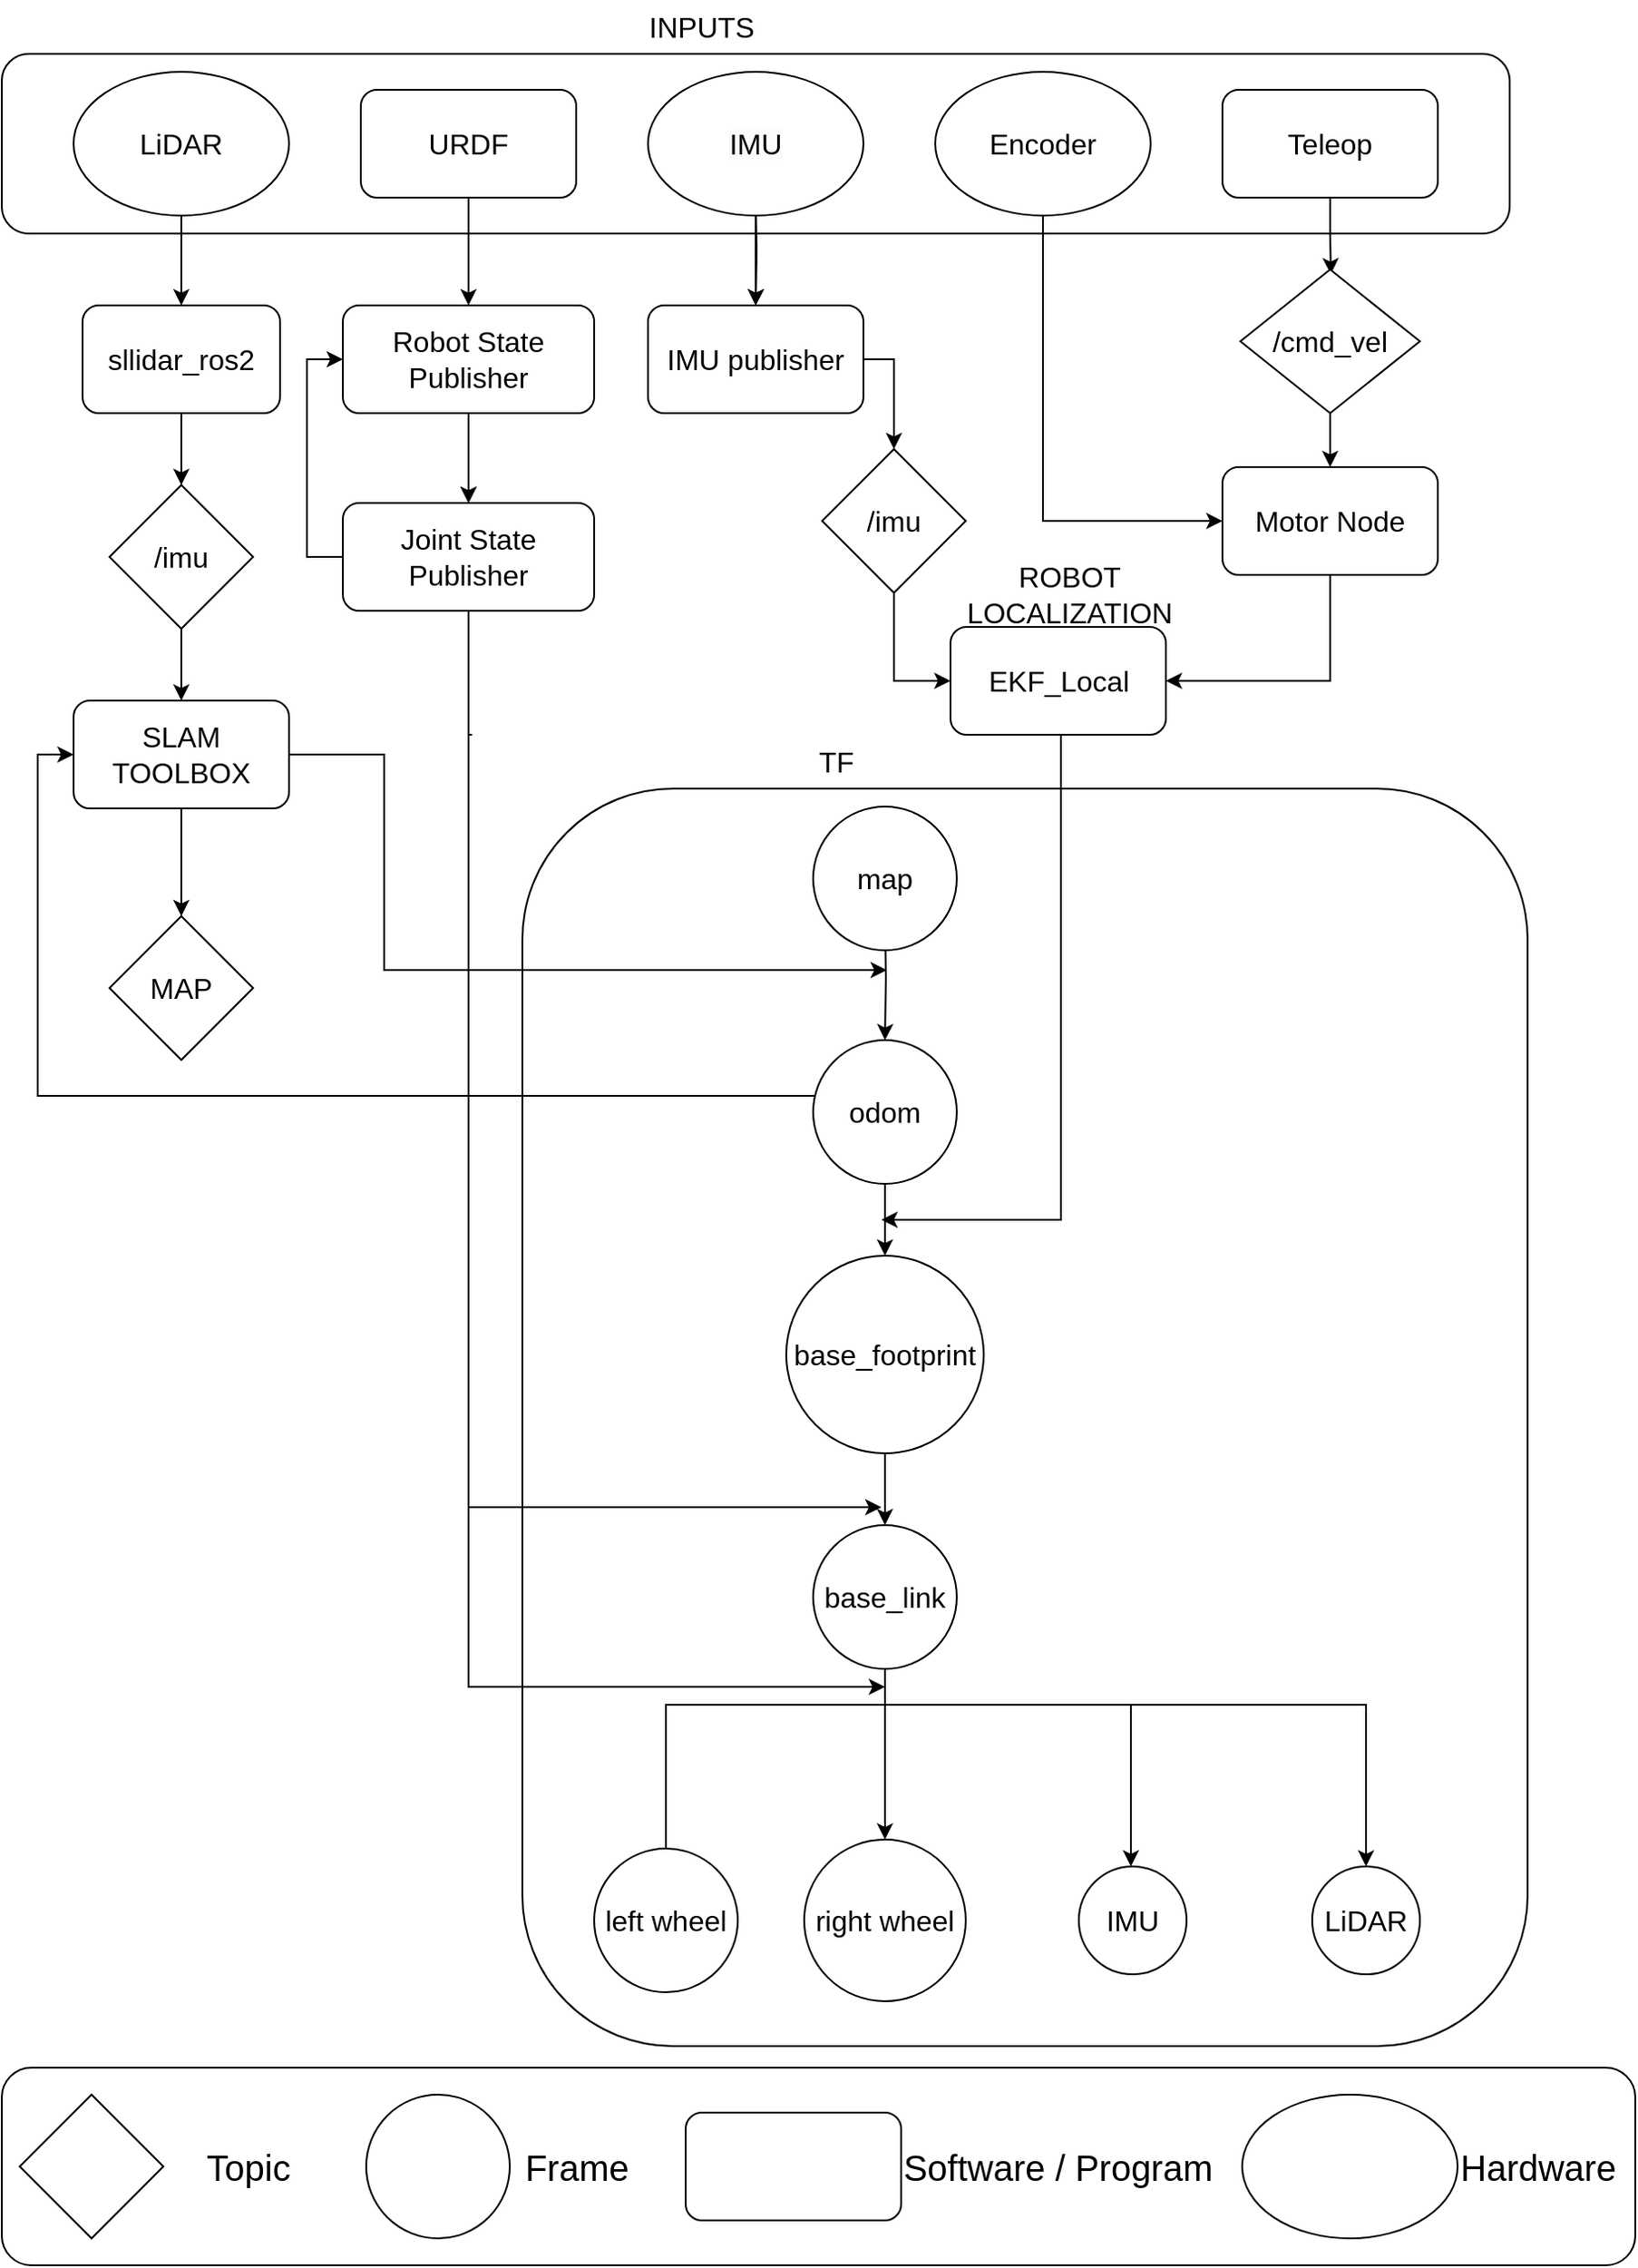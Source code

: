 <mxfile version="26.0.6">
  <diagram name="Page-1" id="_wsUxR4OqydgV3sZf0ae">
    <mxGraphModel dx="3290" dy="2446" grid="1" gridSize="10" guides="1" tooltips="1" connect="1" arrows="1" fold="1" page="1" pageScale="1" pageWidth="850" pageHeight="1100" math="0" shadow="0">
      <root>
        <mxCell id="0" />
        <mxCell id="1" parent="0" />
        <mxCell id="bJowuLBQJqoFZH2iHhly-1" value="" style="rounded=1;whiteSpace=wrap;html=1;fontSize=16;" parent="1" vertex="1">
          <mxGeometry x="-840" y="-1070" width="840" height="100" as="geometry" />
        </mxCell>
        <mxCell id="bJowuLBQJqoFZH2iHhly-2" value="Teleop" style="rounded=1;whiteSpace=wrap;html=1;fontSize=16;" parent="1" vertex="1">
          <mxGeometry x="-160" y="-1050" width="120" height="60" as="geometry" />
        </mxCell>
        <mxCell id="bJowuLBQJqoFZH2iHhly-43" style="edgeStyle=orthogonalEdgeStyle;rounded=0;orthogonalLoop=1;jettySize=auto;html=1;exitX=0.5;exitY=1;exitDx=0;exitDy=0;entryX=0;entryY=0.5;entryDx=0;entryDy=0;fontSize=16;" parent="1" source="G4_1-E2M1L34-9DnenEh-3" target="bJowuLBQJqoFZH2iHhly-7" edge="1">
          <mxGeometry relative="1" as="geometry">
            <mxPoint x="-260" y="-990" as="sourcePoint" />
          </mxGeometry>
        </mxCell>
        <mxCell id="bJowuLBQJqoFZH2iHhly-21" value="" style="edgeStyle=orthogonalEdgeStyle;rounded=0;orthogonalLoop=1;jettySize=auto;html=1;fontSize=16;" parent="1" target="bJowuLBQJqoFZH2iHhly-20" edge="1">
          <mxGeometry relative="1" as="geometry">
            <mxPoint x="-420" y="-990" as="sourcePoint" />
          </mxGeometry>
        </mxCell>
        <mxCell id="bJowuLBQJqoFZH2iHhly-36" value="" style="edgeStyle=orthogonalEdgeStyle;rounded=0;orthogonalLoop=1;jettySize=auto;html=1;fontSize=16;exitX=0.5;exitY=1;exitDx=0;exitDy=0;" parent="1" source="G4_1-E2M1L34-9DnenEh-2" target="bJowuLBQJqoFZH2iHhly-35" edge="1">
          <mxGeometry relative="1" as="geometry">
            <mxPoint x="-740" y="-990" as="sourcePoint" />
          </mxGeometry>
        </mxCell>
        <mxCell id="bJowuLBQJqoFZH2iHhly-25" value="" style="edgeStyle=orthogonalEdgeStyle;rounded=0;orthogonalLoop=1;jettySize=auto;html=1;fontSize=16;" parent="1" source="bJowuLBQJqoFZH2iHhly-6" target="bJowuLBQJqoFZH2iHhly-24" edge="1">
          <mxGeometry relative="1" as="geometry" />
        </mxCell>
        <mxCell id="bJowuLBQJqoFZH2iHhly-6" value="URDF" style="rounded=1;whiteSpace=wrap;html=1;fontSize=16;" parent="1" vertex="1">
          <mxGeometry x="-640" y="-1050" width="120" height="60" as="geometry" />
        </mxCell>
        <mxCell id="bJowuLBQJqoFZH2iHhly-22" style="edgeStyle=orthogonalEdgeStyle;rounded=0;orthogonalLoop=1;jettySize=auto;html=1;exitX=0.5;exitY=1;exitDx=0;exitDy=0;entryX=1;entryY=0.5;entryDx=0;entryDy=0;fontSize=16;" parent="1" source="bJowuLBQJqoFZH2iHhly-7" target="bJowuLBQJqoFZH2iHhly-10" edge="1">
          <mxGeometry relative="1" as="geometry" />
        </mxCell>
        <mxCell id="bJowuLBQJqoFZH2iHhly-7" value="Motor Node" style="whiteSpace=wrap;html=1;rounded=1;fontSize=16;" parent="1" vertex="1">
          <mxGeometry x="-160" y="-840" width="120" height="60" as="geometry" />
        </mxCell>
        <mxCell id="bJowuLBQJqoFZH2iHhly-8" value="" style="edgeStyle=orthogonalEdgeStyle;rounded=0;orthogonalLoop=1;jettySize=auto;html=1;fontSize=16;entryX=0.504;entryY=0.033;entryDx=0;entryDy=0;entryPerimeter=0;" parent="1" source="bJowuLBQJqoFZH2iHhly-2" target="G4_1-E2M1L34-9DnenEh-30" edge="1">
          <mxGeometry relative="1" as="geometry" />
        </mxCell>
        <mxCell id="bJowuLBQJqoFZH2iHhly-10" value="EKF_Local" style="rounded=1;whiteSpace=wrap;html=1;fontSize=16;" parent="1" vertex="1">
          <mxGeometry x="-311.5" y="-751" width="120" height="60" as="geometry" />
        </mxCell>
        <mxCell id="bJowuLBQJqoFZH2iHhly-15" value="INPUTS" style="text;html=1;align=center;verticalAlign=middle;whiteSpace=wrap;rounded=0;fontSize=16;" parent="1" vertex="1">
          <mxGeometry x="-480" y="-1100" width="60" height="30" as="geometry" />
        </mxCell>
        <mxCell id="bJowuLBQJqoFZH2iHhly-16" value="ROBOT LOCALIZATION" style="text;html=1;align=center;verticalAlign=middle;whiteSpace=wrap;rounded=0;fontSize=16;" parent="1" vertex="1">
          <mxGeometry x="-330" y="-784" width="170" height="30" as="geometry" />
        </mxCell>
        <mxCell id="bJowuLBQJqoFZH2iHhly-44" style="edgeStyle=orthogonalEdgeStyle;rounded=0;orthogonalLoop=1;jettySize=auto;html=1;exitX=1;exitY=0.5;exitDx=0;exitDy=0;entryX=0.5;entryY=0;entryDx=0;entryDy=0;fontSize=16;" parent="1" source="bJowuLBQJqoFZH2iHhly-20" target="G4_1-E2M1L34-9DnenEh-28" edge="1">
          <mxGeometry relative="1" as="geometry">
            <Array as="points">
              <mxPoint x="-343" y="-900" />
            </Array>
          </mxGeometry>
        </mxCell>
        <mxCell id="bJowuLBQJqoFZH2iHhly-20" value="IMU publisher" style="whiteSpace=wrap;html=1;rounded=1;fontSize=16;" parent="1" vertex="1">
          <mxGeometry x="-480" y="-930" width="120" height="60" as="geometry" />
        </mxCell>
        <mxCell id="bJowuLBQJqoFZH2iHhly-27" value="" style="edgeStyle=orthogonalEdgeStyle;rounded=0;orthogonalLoop=1;jettySize=auto;html=1;fontSize=16;" parent="1" source="bJowuLBQJqoFZH2iHhly-24" target="bJowuLBQJqoFZH2iHhly-26" edge="1">
          <mxGeometry relative="1" as="geometry" />
        </mxCell>
        <mxCell id="bJowuLBQJqoFZH2iHhly-24" value="Robot State Publisher" style="whiteSpace=wrap;html=1;rounded=1;fontSize=16;" parent="1" vertex="1">
          <mxGeometry x="-650" y="-930" width="140" height="60" as="geometry" />
        </mxCell>
        <mxCell id="bJowuLBQJqoFZH2iHhly-29" style="edgeStyle=orthogonalEdgeStyle;rounded=0;orthogonalLoop=1;jettySize=auto;html=1;exitX=0;exitY=0.5;exitDx=0;exitDy=0;entryX=0;entryY=0.5;entryDx=0;entryDy=0;fontSize=16;" parent="1" source="bJowuLBQJqoFZH2iHhly-26" target="bJowuLBQJqoFZH2iHhly-24" edge="1">
          <mxGeometry relative="1" as="geometry" />
        </mxCell>
        <mxCell id="bJowuLBQJqoFZH2iHhly-28" style="edgeStyle=orthogonalEdgeStyle;rounded=0;orthogonalLoop=1;jettySize=auto;html=1;exitX=0.5;exitY=1;exitDx=0;exitDy=0;fontSize=16;" parent="1" edge="1">
          <mxGeometry relative="1" as="geometry">
            <mxPoint x="-580" y="-691" as="sourcePoint" />
            <mxPoint x="-580" y="-691" as="targetPoint" />
          </mxGeometry>
        </mxCell>
        <mxCell id="bJowuLBQJqoFZH2iHhly-68" style="edgeStyle=orthogonalEdgeStyle;rounded=0;orthogonalLoop=1;jettySize=auto;html=1;exitX=0.5;exitY=1;exitDx=0;exitDy=0;entryX=0.5;entryY=0;entryDx=0;entryDy=0;fontSize=16;" parent="1" source="bJowuLBQJqoFZH2iHhly-35" target="G4_1-E2M1L34-9DnenEh-32" edge="1">
          <mxGeometry relative="1" as="geometry">
            <mxPoint x="-340" y="-595" as="targetPoint" />
          </mxGeometry>
        </mxCell>
        <mxCell id="bJowuLBQJqoFZH2iHhly-35" value="sllidar_ros2" style="whiteSpace=wrap;html=1;rounded=1;fontSize=16;" parent="1" vertex="1">
          <mxGeometry x="-795" y="-930" width="110" height="60" as="geometry" />
        </mxCell>
        <mxCell id="bJowuLBQJqoFZH2iHhly-41" value="" style="edgeStyle=orthogonalEdgeStyle;rounded=0;orthogonalLoop=1;jettySize=auto;html=1;entryX=0.5;entryY=0;entryDx=0;entryDy=0;fontSize=16;" parent="1" source="bJowuLBQJqoFZH2iHhly-24" target="bJowuLBQJqoFZH2iHhly-26" edge="1">
          <mxGeometry relative="1" as="geometry">
            <mxPoint x="-640" y="-900" as="sourcePoint" />
            <mxPoint x="-350" y="-740" as="targetPoint" />
          </mxGeometry>
        </mxCell>
        <mxCell id="bJowuLBQJqoFZH2iHhly-26" value="Joint State Publisher" style="whiteSpace=wrap;html=1;rounded=1;fontSize=16;" parent="1" vertex="1">
          <mxGeometry x="-650" y="-820" width="140" height="60" as="geometry" />
        </mxCell>
        <mxCell id="bJowuLBQJqoFZH2iHhly-46" value="" style="rounded=1;whiteSpace=wrap;html=1;fontSize=16;" parent="1" vertex="1">
          <mxGeometry x="-550" y="-661" width="560" height="700" as="geometry" />
        </mxCell>
        <mxCell id="bJowuLBQJqoFZH2iHhly-47" value="TF" style="text;html=1;align=center;verticalAlign=middle;whiteSpace=wrap;rounded=0;fontSize=16;" parent="1" vertex="1">
          <mxGeometry x="-405" y="-691" width="60" height="30" as="geometry" />
        </mxCell>
        <mxCell id="bJowuLBQJqoFZH2iHhly-50" value="" style="edgeStyle=orthogonalEdgeStyle;rounded=0;orthogonalLoop=1;jettySize=auto;html=1;fontSize=16;" parent="1" target="G4_1-E2M1L34-9DnenEh-18" edge="1">
          <mxGeometry relative="1" as="geometry">
            <mxPoint x="-348" y="-591" as="sourcePoint" />
            <mxPoint x="-348" y="-511" as="targetPoint" />
          </mxGeometry>
        </mxCell>
        <mxCell id="bJowuLBQJqoFZH2iHhly-52" value="" style="edgeStyle=orthogonalEdgeStyle;rounded=0;orthogonalLoop=1;jettySize=auto;html=1;fontSize=16;exitX=0.5;exitY=1;exitDx=0;exitDy=0;entryX=0.5;entryY=0;entryDx=0;entryDy=0;" parent="1" source="G4_1-E2M1L34-9DnenEh-18" target="G4_1-E2M1L34-9DnenEh-19" edge="1">
          <mxGeometry relative="1" as="geometry">
            <mxPoint x="-348" y="-451" as="sourcePoint" />
            <mxPoint x="-348" y="-371" as="targetPoint" />
          </mxGeometry>
        </mxCell>
        <mxCell id="bJowuLBQJqoFZH2iHhly-54" value="" style="edgeStyle=orthogonalEdgeStyle;rounded=0;orthogonalLoop=1;jettySize=auto;html=1;fontSize=16;exitX=0.5;exitY=1;exitDx=0;exitDy=0;" parent="1" source="G4_1-E2M1L34-9DnenEh-19" target="G4_1-E2M1L34-9DnenEh-20" edge="1">
          <mxGeometry relative="1" as="geometry">
            <mxPoint x="-348" y="-311" as="sourcePoint" />
            <mxPoint x="-348" y="-231" as="targetPoint" />
          </mxGeometry>
        </mxCell>
        <mxCell id="bJowuLBQJqoFZH2iHhly-60" style="edgeStyle=orthogonalEdgeStyle;rounded=0;orthogonalLoop=1;jettySize=auto;html=1;exitX=0.5;exitY=1;exitDx=0;exitDy=0;entryX=0.5;entryY=0;entryDx=0;entryDy=0;fontSize=16;" parent="1" source="G4_1-E2M1L34-9DnenEh-20" target="G4_1-E2M1L34-9DnenEh-22" edge="1">
          <mxGeometry relative="1" as="geometry">
            <mxPoint x="-348" y="-171" as="sourcePoint" />
            <mxPoint x="-341" y="-61" as="targetPoint" />
          </mxGeometry>
        </mxCell>
        <mxCell id="bJowuLBQJqoFZH2iHhly-64" style="edgeStyle=orthogonalEdgeStyle;rounded=0;orthogonalLoop=1;jettySize=auto;html=1;exitX=0.5;exitY=1;exitDx=0;exitDy=0;entryX=0.5;entryY=0;entryDx=0;entryDy=0;fontSize=16;" parent="1" edge="1">
          <mxGeometry relative="1" as="geometry">
            <mxPoint x="-348" y="-171" as="sourcePoint" />
            <mxPoint x="-470" y="-61" as="targetPoint" />
            <Array as="points">
              <mxPoint x="-348" y="-151" />
              <mxPoint x="-470" y="-151" />
            </Array>
          </mxGeometry>
        </mxCell>
        <mxCell id="bJowuLBQJqoFZH2iHhly-65" style="edgeStyle=orthogonalEdgeStyle;rounded=0;orthogonalLoop=1;jettySize=auto;html=1;exitX=0.5;exitY=1;exitDx=0;exitDy=0;entryX=0.5;entryY=0;entryDx=0;entryDy=0;fontSize=16;" parent="1" edge="1">
          <mxGeometry relative="1" as="geometry">
            <mxPoint x="-348" y="-171" as="sourcePoint" />
            <mxPoint x="-211" y="-61" as="targetPoint" />
            <Array as="points">
              <mxPoint x="-348" y="-151" />
              <mxPoint x="-211" y="-151" />
            </Array>
          </mxGeometry>
        </mxCell>
        <mxCell id="bJowuLBQJqoFZH2iHhly-66" style="edgeStyle=orthogonalEdgeStyle;rounded=0;orthogonalLoop=1;jettySize=auto;html=1;exitX=0.5;exitY=1;exitDx=0;exitDy=0;entryX=0.5;entryY=0;entryDx=0;entryDy=0;fontSize=16;" parent="1" edge="1">
          <mxGeometry relative="1" as="geometry">
            <mxPoint x="-348" y="-171" as="sourcePoint" />
            <mxPoint x="-80" y="-61" as="targetPoint" />
            <Array as="points">
              <mxPoint x="-348" y="-151" />
              <mxPoint x="-80" y="-151" />
            </Array>
          </mxGeometry>
        </mxCell>
        <mxCell id="bJowuLBQJqoFZH2iHhly-74" value="" style="edgeStyle=orthogonalEdgeStyle;rounded=0;orthogonalLoop=1;jettySize=auto;html=1;fontSize=16;" parent="1" source="bJowuLBQJqoFZH2iHhly-69" edge="1">
          <mxGeometry relative="1" as="geometry">
            <mxPoint x="-740" y="-590" as="targetPoint" />
          </mxGeometry>
        </mxCell>
        <mxCell id="bJowuLBQJqoFZH2iHhly-82" style="edgeStyle=orthogonalEdgeStyle;rounded=0;orthogonalLoop=1;jettySize=auto;html=1;exitX=1;exitY=0.5;exitDx=0;exitDy=0;fontSize=16;" parent="1" source="bJowuLBQJqoFZH2iHhly-69" edge="1">
          <mxGeometry relative="1" as="geometry">
            <mxPoint x="-347" y="-560" as="targetPoint" />
            <Array as="points">
              <mxPoint x="-627" y="-680" />
              <mxPoint x="-627" y="-560" />
              <mxPoint x="-347" y="-560" />
            </Array>
            <mxPoint x="-677" y="-680" as="sourcePoint" />
          </mxGeometry>
        </mxCell>
        <mxCell id="bJowuLBQJqoFZH2iHhly-69" value="SLAM TOOLBOX" style="rounded=1;whiteSpace=wrap;html=1;fontSize=16;" parent="1" vertex="1">
          <mxGeometry x="-800" y="-710" width="120" height="60" as="geometry" />
        </mxCell>
        <mxCell id="bJowuLBQJqoFZH2iHhly-78" style="edgeStyle=orthogonalEdgeStyle;rounded=0;orthogonalLoop=1;jettySize=auto;html=1;exitX=0.5;exitY=1;exitDx=0;exitDy=0;fontSize=16;" parent="1" source="bJowuLBQJqoFZH2iHhly-10" edge="1">
          <mxGeometry relative="1" as="geometry">
            <mxPoint x="-350" y="-421" as="targetPoint" />
            <Array as="points">
              <mxPoint x="-250" y="-691" />
              <mxPoint x="-250" y="-421" />
            </Array>
            <mxPoint x="-190" y="-691" as="sourcePoint" />
          </mxGeometry>
        </mxCell>
        <mxCell id="bJowuLBQJqoFZH2iHhly-79" style="edgeStyle=orthogonalEdgeStyle;rounded=0;orthogonalLoop=1;jettySize=auto;html=1;exitX=0.5;exitY=1;exitDx=0;exitDy=0;fontSize=16;" parent="1" edge="1">
          <mxGeometry relative="1" as="geometry">
            <mxPoint x="-348" y="-161" as="targetPoint" />
            <Array as="points">
              <mxPoint x="-580" y="-691" />
              <mxPoint x="-580" y="-161" />
            </Array>
            <mxPoint x="-578" y="-691" as="sourcePoint" />
          </mxGeometry>
        </mxCell>
        <mxCell id="bJowuLBQJqoFZH2iHhly-80" style="edgeStyle=orthogonalEdgeStyle;rounded=0;orthogonalLoop=1;jettySize=auto;html=1;exitX=0.5;exitY=1;exitDx=0;exitDy=0;fontSize=16;" parent="1" source="bJowuLBQJqoFZH2iHhly-26" edge="1">
          <mxGeometry relative="1" as="geometry">
            <mxPoint x="-350" y="-261" as="targetPoint" />
            <mxPoint x="-580" y="-691" as="sourcePoint" />
            <Array as="points">
              <mxPoint x="-580" y="-261" />
            </Array>
          </mxGeometry>
        </mxCell>
        <mxCell id="bJowuLBQJqoFZH2iHhly-81" value="" style="endArrow=classic;html=1;rounded=0;entryX=0;entryY=0.5;entryDx=0;entryDy=0;fontSize=16;" parent="1" target="bJowuLBQJqoFZH2iHhly-69" edge="1">
          <mxGeometry width="50" height="50" relative="1" as="geometry">
            <mxPoint x="-350" y="-490" as="sourcePoint" />
            <mxPoint x="-590" y="-460" as="targetPoint" />
            <Array as="points">
              <mxPoint x="-820" y="-490" />
              <mxPoint x="-820" y="-680" />
            </Array>
          </mxGeometry>
        </mxCell>
        <mxCell id="G4_1-E2M1L34-9DnenEh-2" value="&lt;span style=&quot;font-size: 16px;&quot;&gt;LiDAR&lt;/span&gt;" style="ellipse;whiteSpace=wrap;html=1;" vertex="1" parent="1">
          <mxGeometry x="-800" y="-1060" width="120" height="80" as="geometry" />
        </mxCell>
        <mxCell id="G4_1-E2M1L34-9DnenEh-3" value="&lt;span style=&quot;font-size: 16px;&quot;&gt;Encoder&lt;/span&gt;" style="ellipse;whiteSpace=wrap;html=1;" vertex="1" parent="1">
          <mxGeometry x="-320" y="-1060" width="120" height="80" as="geometry" />
        </mxCell>
        <mxCell id="G4_1-E2M1L34-9DnenEh-5" value="" style="edgeStyle=orthogonalEdgeStyle;rounded=0;orthogonalLoop=1;jettySize=auto;html=1;" edge="1" parent="1" source="G4_1-E2M1L34-9DnenEh-4" target="bJowuLBQJqoFZH2iHhly-20">
          <mxGeometry relative="1" as="geometry" />
        </mxCell>
        <mxCell id="G4_1-E2M1L34-9DnenEh-4" value="&lt;span style=&quot;color: rgb(0, 0, 0); font-family: Helvetica; font-size: 16px; font-style: normal; font-variant-ligatures: normal; font-variant-caps: normal; font-weight: 400; letter-spacing: normal; orphans: 2; text-align: center; text-indent: 0px; text-transform: none; widows: 2; word-spacing: 0px; -webkit-text-stroke-width: 0px; white-space: normal; background-color: rgb(251, 251, 251); text-decoration-thickness: initial; text-decoration-style: initial; text-decoration-color: initial; float: none; display: inline !important;&quot;&gt;IMU&lt;/span&gt;" style="ellipse;whiteSpace=wrap;html=1;" vertex="1" parent="1">
          <mxGeometry x="-480" y="-1060" width="120" height="80" as="geometry" />
        </mxCell>
        <mxCell id="G4_1-E2M1L34-9DnenEh-9" value="" style="rounded=1;whiteSpace=wrap;html=1;" vertex="1" parent="1">
          <mxGeometry x="-840" y="51" width="910" height="110" as="geometry" />
        </mxCell>
        <mxCell id="G4_1-E2M1L34-9DnenEh-10" value="" style="ellipse;whiteSpace=wrap;html=1;rounded=1;fontSize=16;" vertex="1" parent="1">
          <mxGeometry x="-637" y="66" width="80" height="80" as="geometry" />
        </mxCell>
        <mxCell id="G4_1-E2M1L34-9DnenEh-12" value="&lt;span style=&quot;font-size: 20px;&quot;&gt;Frame&lt;/span&gt;" style="text;html=1;align=center;verticalAlign=middle;whiteSpace=wrap;rounded=0;fontSize=16;" vertex="1" parent="1">
          <mxGeometry x="-557" y="91" width="75" height="30" as="geometry" />
        </mxCell>
        <mxCell id="G4_1-E2M1L34-9DnenEh-13" value="" style="rounded=1;whiteSpace=wrap;html=1;fontSize=16;" vertex="1" parent="1">
          <mxGeometry x="-459" y="76" width="120" height="60" as="geometry" />
        </mxCell>
        <mxCell id="G4_1-E2M1L34-9DnenEh-14" value="&lt;font style=&quot;font-size: 20px;&quot;&gt;Software / Program&lt;/font&gt;" style="text;html=1;align=center;verticalAlign=middle;whiteSpace=wrap;rounded=0;fontSize=16;" vertex="1" parent="1">
          <mxGeometry x="-339" y="91" width="175" height="30" as="geometry" />
        </mxCell>
        <mxCell id="G4_1-E2M1L34-9DnenEh-15" value="" style="ellipse;whiteSpace=wrap;html=1;" vertex="1" parent="1">
          <mxGeometry x="-149" y="66" width="120" height="80" as="geometry" />
        </mxCell>
        <mxCell id="G4_1-E2M1L34-9DnenEh-16" value="&lt;span style=&quot;font-size: 20px;&quot;&gt;Hardware&lt;/span&gt;" style="text;html=1;align=center;verticalAlign=middle;whiteSpace=wrap;rounded=0;fontSize=16;" vertex="1" parent="1">
          <mxGeometry x="-29" y="91" width="90" height="30" as="geometry" />
        </mxCell>
        <mxCell id="G4_1-E2M1L34-9DnenEh-17" value="map" style="ellipse;whiteSpace=wrap;html=1;rounded=1;fontSize=16;" vertex="1" parent="1">
          <mxGeometry x="-388" y="-651" width="80" height="80" as="geometry" />
        </mxCell>
        <mxCell id="G4_1-E2M1L34-9DnenEh-18" value="odom" style="ellipse;whiteSpace=wrap;html=1;rounded=1;fontSize=16;" vertex="1" parent="1">
          <mxGeometry x="-388" y="-521" width="80" height="80" as="geometry" />
        </mxCell>
        <mxCell id="G4_1-E2M1L34-9DnenEh-19" value="base_footprint" style="ellipse;whiteSpace=wrap;html=1;rounded=1;fontSize=16;aspect=fixed;" vertex="1" parent="1">
          <mxGeometry x="-403" y="-401" width="110" height="110" as="geometry" />
        </mxCell>
        <mxCell id="G4_1-E2M1L34-9DnenEh-20" value="base_link" style="ellipse;whiteSpace=wrap;html=1;rounded=1;fontSize=16;aspect=fixed;" vertex="1" parent="1">
          <mxGeometry x="-388" y="-251" width="80" height="80" as="geometry" />
        </mxCell>
        <mxCell id="G4_1-E2M1L34-9DnenEh-21" value="left wheel" style="ellipse;whiteSpace=wrap;html=1;rounded=1;fontSize=16;aspect=fixed;" vertex="1" parent="1">
          <mxGeometry x="-510" y="-71" width="80" height="80" as="geometry" />
        </mxCell>
        <mxCell id="G4_1-E2M1L34-9DnenEh-22" value="right wheel" style="ellipse;whiteSpace=wrap;html=1;rounded=1;fontSize=16;aspect=fixed;" vertex="1" parent="1">
          <mxGeometry x="-393" y="-76" width="90" height="90" as="geometry" />
        </mxCell>
        <mxCell id="G4_1-E2M1L34-9DnenEh-23" value="IMU" style="ellipse;whiteSpace=wrap;html=1;rounded=1;fontSize=16;aspect=fixed;" vertex="1" parent="1">
          <mxGeometry x="-240" y="-61" width="60" height="60" as="geometry" />
        </mxCell>
        <mxCell id="G4_1-E2M1L34-9DnenEh-24" value="LiDAR" style="ellipse;whiteSpace=wrap;html=1;rounded=1;fontSize=16;aspect=fixed;" vertex="1" parent="1">
          <mxGeometry x="-110" y="-61" width="60" height="60" as="geometry" />
        </mxCell>
        <mxCell id="G4_1-E2M1L34-9DnenEh-25" value="&lt;span style=&quot;font-size: 16px;&quot;&gt;MAP&lt;/span&gt;" style="rhombus;whiteSpace=wrap;html=1;" vertex="1" parent="1">
          <mxGeometry x="-780" y="-590" width="80" height="80" as="geometry" />
        </mxCell>
        <mxCell id="G4_1-E2M1L34-9DnenEh-26" value="" style="rhombus;whiteSpace=wrap;html=1;" vertex="1" parent="1">
          <mxGeometry x="-830" y="66" width="80" height="80" as="geometry" />
        </mxCell>
        <mxCell id="G4_1-E2M1L34-9DnenEh-27" value="&lt;span style=&quot;font-size: 20px;&quot;&gt;Topic&lt;/span&gt;" style="text;html=1;align=center;verticalAlign=middle;whiteSpace=wrap;rounded=0;fontSize=16;" vertex="1" parent="1">
          <mxGeometry x="-740" y="91" width="75" height="30" as="geometry" />
        </mxCell>
        <mxCell id="G4_1-E2M1L34-9DnenEh-29" style="edgeStyle=orthogonalEdgeStyle;rounded=0;orthogonalLoop=1;jettySize=auto;html=1;entryX=0;entryY=0.5;entryDx=0;entryDy=0;" edge="1" parent="1" source="G4_1-E2M1L34-9DnenEh-28" target="bJowuLBQJqoFZH2iHhly-10">
          <mxGeometry relative="1" as="geometry" />
        </mxCell>
        <mxCell id="G4_1-E2M1L34-9DnenEh-28" value="&lt;span style=&quot;font-size: 16px;&quot;&gt;/imu&lt;/span&gt;" style="rhombus;whiteSpace=wrap;html=1;" vertex="1" parent="1">
          <mxGeometry x="-383" y="-850" width="80" height="80" as="geometry" />
        </mxCell>
        <mxCell id="G4_1-E2M1L34-9DnenEh-31" style="edgeStyle=orthogonalEdgeStyle;rounded=0;orthogonalLoop=1;jettySize=auto;html=1;entryX=0.5;entryY=0;entryDx=0;entryDy=0;" edge="1" parent="1" source="G4_1-E2M1L34-9DnenEh-30" target="bJowuLBQJqoFZH2iHhly-7">
          <mxGeometry relative="1" as="geometry" />
        </mxCell>
        <mxCell id="G4_1-E2M1L34-9DnenEh-30" value="&lt;span style=&quot;font-size: 16px;&quot;&gt;/cmd_vel&lt;/span&gt;" style="rhombus;whiteSpace=wrap;html=1;" vertex="1" parent="1">
          <mxGeometry x="-150" y="-950" width="100" height="80" as="geometry" />
        </mxCell>
        <mxCell id="G4_1-E2M1L34-9DnenEh-33" style="edgeStyle=orthogonalEdgeStyle;rounded=0;orthogonalLoop=1;jettySize=auto;html=1;entryX=0.5;entryY=0;entryDx=0;entryDy=0;" edge="1" parent="1" source="G4_1-E2M1L34-9DnenEh-32" target="bJowuLBQJqoFZH2iHhly-69">
          <mxGeometry relative="1" as="geometry" />
        </mxCell>
        <mxCell id="G4_1-E2M1L34-9DnenEh-32" value="&lt;span style=&quot;font-size: 16px;&quot;&gt;/imu&lt;/span&gt;" style="rhombus;whiteSpace=wrap;html=1;" vertex="1" parent="1">
          <mxGeometry x="-780" y="-830" width="80" height="80" as="geometry" />
        </mxCell>
      </root>
    </mxGraphModel>
  </diagram>
</mxfile>
